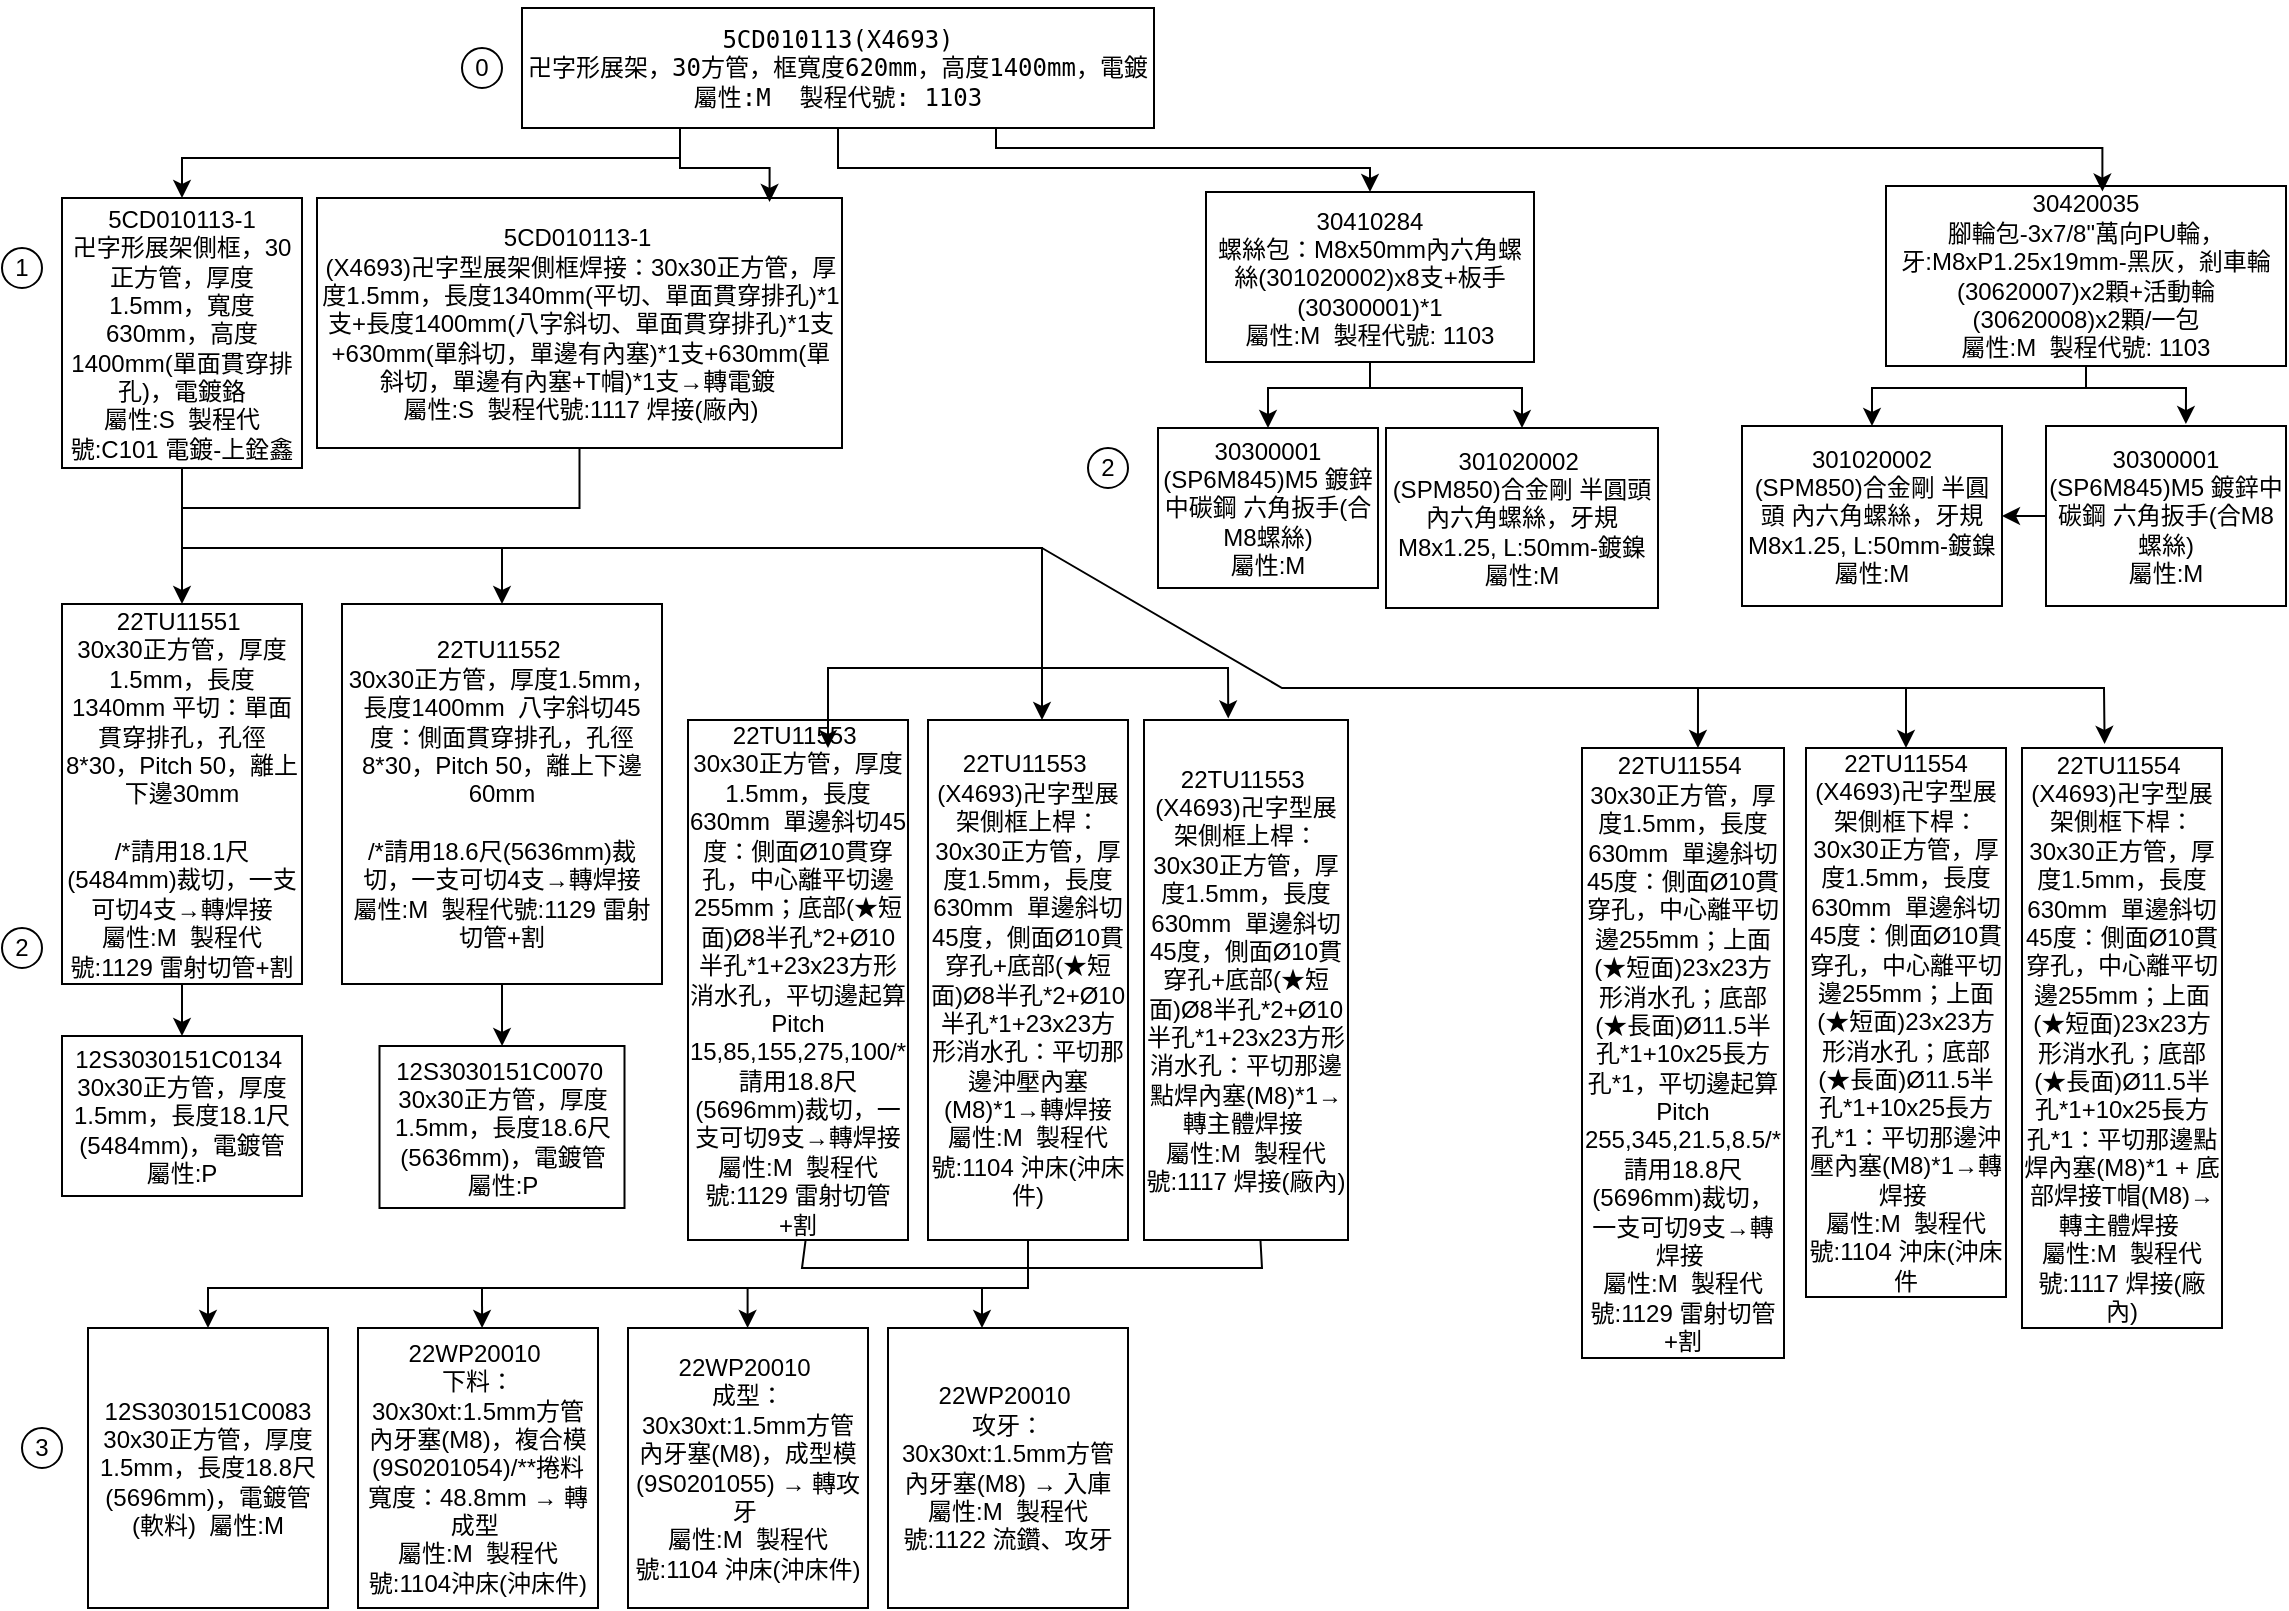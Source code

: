 <mxfile version="24.2.8" type="github">
  <diagram id="C5RBs43oDa-KdzZeNtuy" name="Page-1">
    <mxGraphModel dx="1024" dy="551" grid="1" gridSize="10" guides="1" tooltips="1" connect="1" arrows="1" fold="1" page="1" pageScale="1" pageWidth="1169" pageHeight="827" math="0" shadow="0">
      <root>
        <mxCell id="WIyWlLk6GJQsqaUBKTNV-0" />
        <mxCell id="WIyWlLk6GJQsqaUBKTNV-1" parent="WIyWlLk6GJQsqaUBKTNV-0" />
        <mxCell id="io9VJMqO0ZMELUNDM5LC-114" style="edgeStyle=orthogonalEdgeStyle;rounded=0;orthogonalLoop=1;jettySize=auto;html=1;exitX=0.25;exitY=1;exitDx=0;exitDy=0;entryX=0.5;entryY=0;entryDx=0;entryDy=0;" edge="1" parent="WIyWlLk6GJQsqaUBKTNV-1" source="io9VJMqO0ZMELUNDM5LC-0" target="io9VJMqO0ZMELUNDM5LC-1">
          <mxGeometry relative="1" as="geometry">
            <Array as="points">
              <mxPoint x="349" y="85" />
              <mxPoint x="100" y="85" />
            </Array>
          </mxGeometry>
        </mxCell>
        <mxCell id="io9VJMqO0ZMELUNDM5LC-189" style="edgeStyle=orthogonalEdgeStyle;rounded=0;orthogonalLoop=1;jettySize=auto;html=1;" edge="1" parent="WIyWlLk6GJQsqaUBKTNV-1" source="io9VJMqO0ZMELUNDM5LC-0" target="io9VJMqO0ZMELUNDM5LC-2">
          <mxGeometry relative="1" as="geometry">
            <Array as="points">
              <mxPoint x="428" y="90" />
              <mxPoint x="694" y="90" />
            </Array>
          </mxGeometry>
        </mxCell>
        <mxCell id="io9VJMqO0ZMELUNDM5LC-0" value="&lt;pre&gt;5CD010113(X4693)&lt;br&gt;卍字形展架，30方管，框寬度620mm，高度1400mm，電鍍&lt;br&gt;屬性:M&amp;nbsp; 製程代號: 1103&lt;/pre&gt;" style="rounded=0;whiteSpace=wrap;html=1;align=center;" vertex="1" parent="WIyWlLk6GJQsqaUBKTNV-1">
          <mxGeometry x="270" y="10" width="316" height="60" as="geometry" />
        </mxCell>
        <mxCell id="io9VJMqO0ZMELUNDM5LC-202" style="edgeStyle=orthogonalEdgeStyle;rounded=0;orthogonalLoop=1;jettySize=auto;html=1;entryX=0.5;entryY=0;entryDx=0;entryDy=0;" edge="1" parent="WIyWlLk6GJQsqaUBKTNV-1" source="io9VJMqO0ZMELUNDM5LC-1" target="io9VJMqO0ZMELUNDM5LC-23">
          <mxGeometry relative="1" as="geometry">
            <mxPoint x="260" y="320" as="targetPoint" />
            <Array as="points">
              <mxPoint x="100" y="280" />
              <mxPoint x="260" y="280" />
            </Array>
          </mxGeometry>
        </mxCell>
        <mxCell id="io9VJMqO0ZMELUNDM5LC-204" style="edgeStyle=orthogonalEdgeStyle;rounded=0;orthogonalLoop=1;jettySize=auto;html=1;" edge="1" parent="WIyWlLk6GJQsqaUBKTNV-1" source="io9VJMqO0ZMELUNDM5LC-1" target="io9VJMqO0ZMELUNDM5LC-81">
          <mxGeometry relative="1" as="geometry">
            <Array as="points">
              <mxPoint x="100" y="280" />
              <mxPoint x="530" y="280" />
            </Array>
          </mxGeometry>
        </mxCell>
        <mxCell id="io9VJMqO0ZMELUNDM5LC-1" value="5CD010113-1&lt;div&gt;卍字形展架側框，30正方管，厚度1.5mm，寬度630mm，高度1400mm(單面貫穿排孔)，電鍍鉻&lt;br&gt;&lt;/div&gt;&lt;div&gt;屬性:S&amp;nbsp; 製程代號:C101 電鍍-上銓鑫&lt;br&gt;&lt;/div&gt;" style="rounded=0;whiteSpace=wrap;html=1;" vertex="1" parent="WIyWlLk6GJQsqaUBKTNV-1">
          <mxGeometry x="40" y="105" width="120" height="135" as="geometry" />
        </mxCell>
        <mxCell id="io9VJMqO0ZMELUNDM5LC-190" style="edgeStyle=orthogonalEdgeStyle;rounded=0;orthogonalLoop=1;jettySize=auto;html=1;entryX=0.5;entryY=0;entryDx=0;entryDy=0;" edge="1" parent="WIyWlLk6GJQsqaUBKTNV-1" source="io9VJMqO0ZMELUNDM5LC-2" target="io9VJMqO0ZMELUNDM5LC-14">
          <mxGeometry relative="1" as="geometry">
            <Array as="points">
              <mxPoint x="694" y="200" />
              <mxPoint x="770" y="200" />
            </Array>
          </mxGeometry>
        </mxCell>
        <mxCell id="io9VJMqO0ZMELUNDM5LC-191" style="edgeStyle=orthogonalEdgeStyle;rounded=0;orthogonalLoop=1;jettySize=auto;html=1;entryX=0.5;entryY=0;entryDx=0;entryDy=0;" edge="1" parent="WIyWlLk6GJQsqaUBKTNV-1" source="io9VJMqO0ZMELUNDM5LC-2" target="io9VJMqO0ZMELUNDM5LC-15">
          <mxGeometry relative="1" as="geometry">
            <Array as="points">
              <mxPoint x="694" y="200" />
              <mxPoint x="643" y="200" />
            </Array>
          </mxGeometry>
        </mxCell>
        <mxCell id="io9VJMqO0ZMELUNDM5LC-2" value="&lt;p&gt;30410284&lt;br&gt;螺絲包：M8x50mm內六角螺絲(301020002)x8支+板手(30300001)*1&lt;br&gt;屬性:M&amp;nbsp; 製程代號: 1103&lt;/p&gt;" style="rounded=0;whiteSpace=wrap;html=1;" vertex="1" parent="WIyWlLk6GJQsqaUBKTNV-1">
          <mxGeometry x="612" y="102" width="164" height="85" as="geometry" />
        </mxCell>
        <mxCell id="io9VJMqO0ZMELUNDM5LC-19" style="edgeStyle=orthogonalEdgeStyle;rounded=0;orthogonalLoop=1;jettySize=auto;html=1;exitX=0.5;exitY=1;exitDx=0;exitDy=0;entryX=0.5;entryY=0;entryDx=0;entryDy=0;" edge="1" parent="WIyWlLk6GJQsqaUBKTNV-1" source="io9VJMqO0ZMELUNDM5LC-5" target="io9VJMqO0ZMELUNDM5LC-11">
          <mxGeometry relative="1" as="geometry">
            <Array as="points">
              <mxPoint x="1052" y="200" />
              <mxPoint x="945" y="200" />
            </Array>
          </mxGeometry>
        </mxCell>
        <mxCell id="io9VJMqO0ZMELUNDM5LC-5" value="30420035&lt;div&gt;腳輪包-3x7/8&quot;萬向PU輪，牙:M8xP1.25x19mm-黑灰，剎車輪(30620007)x2顆+活動輪(30620008)x2顆/一包&lt;br&gt;&lt;/div&gt;&lt;div&gt;屬性:M&amp;nbsp; 製程代號: 1103&lt;br&gt;&lt;/div&gt;" style="rounded=0;whiteSpace=wrap;html=1;" vertex="1" parent="WIyWlLk6GJQsqaUBKTNV-1">
          <mxGeometry x="952" y="99" width="200" height="90" as="geometry" />
        </mxCell>
        <mxCell id="io9VJMqO0ZMELUNDM5LC-11" value="301020002&lt;div&gt;(SPM850)合金剛 半圓頭 內六角螺絲，牙規M8x1.25, L:50mm-鍍鎳&lt;br&gt;&lt;/div&gt;&lt;div&gt;屬性:M&lt;br&gt;&lt;/div&gt;" style="rounded=0;whiteSpace=wrap;html=1;" vertex="1" parent="WIyWlLk6GJQsqaUBKTNV-1">
          <mxGeometry x="880" y="219" width="130" height="90" as="geometry" />
        </mxCell>
        <mxCell id="io9VJMqO0ZMELUNDM5LC-200" style="edgeStyle=orthogonalEdgeStyle;rounded=0;orthogonalLoop=1;jettySize=auto;html=1;" edge="1" parent="WIyWlLk6GJQsqaUBKTNV-1" source="io9VJMqO0ZMELUNDM5LC-12" target="io9VJMqO0ZMELUNDM5LC-11">
          <mxGeometry relative="1" as="geometry" />
        </mxCell>
        <mxCell id="io9VJMqO0ZMELUNDM5LC-12" value="30300001&lt;div&gt;(SP6M845)M5 鍍鋅中碳鋼 六角扳手(合M8螺絲)&lt;br&gt;&lt;/div&gt;&lt;div&gt;屬性:M&lt;br&gt;&lt;/div&gt;" style="rounded=0;whiteSpace=wrap;html=1;" vertex="1" parent="WIyWlLk6GJQsqaUBKTNV-1">
          <mxGeometry x="1032" y="219" width="120" height="90" as="geometry" />
        </mxCell>
        <mxCell id="io9VJMqO0ZMELUNDM5LC-14" value="301020002&amp;nbsp;&lt;div&gt;(SPM850)合金剛 半圓頭 內六角螺絲，牙規M8x1.25, L:50mm-鍍鎳&lt;/div&gt;&lt;div&gt;屬性:M&lt;br&gt;&lt;/div&gt;" style="rounded=0;whiteSpace=wrap;html=1;" vertex="1" parent="WIyWlLk6GJQsqaUBKTNV-1">
          <mxGeometry x="702" y="220" width="136" height="90" as="geometry" />
        </mxCell>
        <mxCell id="io9VJMqO0ZMELUNDM5LC-15" value="30300001 (SP6M845)M5 鍍鋅中碳鋼 六角扳手(合M8螺絲)&lt;div&gt;屬性:M&lt;br&gt;&lt;/div&gt;" style="rounded=0;whiteSpace=wrap;html=1;" vertex="1" parent="WIyWlLk6GJQsqaUBKTNV-1">
          <mxGeometry x="588" y="220" width="110" height="80" as="geometry" />
        </mxCell>
        <mxCell id="io9VJMqO0ZMELUNDM5LC-18" style="edgeStyle=orthogonalEdgeStyle;rounded=0;orthogonalLoop=1;jettySize=auto;html=1;entryX=0.583;entryY=-0.011;entryDx=0;entryDy=0;entryPerimeter=0;" edge="1" parent="WIyWlLk6GJQsqaUBKTNV-1" source="io9VJMqO0ZMELUNDM5LC-5" target="io9VJMqO0ZMELUNDM5LC-12">
          <mxGeometry relative="1" as="geometry">
            <Array as="points">
              <mxPoint x="1052" y="200" />
              <mxPoint x="1102" y="200" />
            </Array>
          </mxGeometry>
        </mxCell>
        <mxCell id="io9VJMqO0ZMELUNDM5LC-37" style="edgeStyle=orthogonalEdgeStyle;rounded=0;orthogonalLoop=1;jettySize=auto;html=1;entryX=0.5;entryY=0;entryDx=0;entryDy=0;" edge="1" parent="WIyWlLk6GJQsqaUBKTNV-1" source="io9VJMqO0ZMELUNDM5LC-22" target="io9VJMqO0ZMELUNDM5LC-35">
          <mxGeometry relative="1" as="geometry" />
        </mxCell>
        <mxCell id="io9VJMqO0ZMELUNDM5LC-22" value="22TU11551&amp;nbsp;&lt;div&gt;30x30正方管，厚度1.5mm，長度1340mm 平切：單面貫穿排孔，孔徑8*30，Pitch 50，離上下邊30mm&lt;/div&gt;&lt;div&gt;&lt;br&gt;&lt;/div&gt;&lt;div&gt;/*&lt;span style=&quot;background-color: initial;&quot;&gt;請用18.1尺(5484mm)裁切，一支可切4支→轉焊接&lt;/span&gt;&lt;/div&gt;&lt;div&gt;&lt;span style=&quot;background-color: initial;&quot;&gt;屬性:M&amp;nbsp; 製程代號:1129 雷射切管+割&lt;/span&gt;&lt;/div&gt;" style="rounded=0;whiteSpace=wrap;html=1;" vertex="1" parent="WIyWlLk6GJQsqaUBKTNV-1">
          <mxGeometry x="40" y="308" width="120" height="190" as="geometry" />
        </mxCell>
        <mxCell id="io9VJMqO0ZMELUNDM5LC-197" value="" style="edgeStyle=orthogonalEdgeStyle;rounded=0;orthogonalLoop=1;jettySize=auto;html=1;" edge="1" parent="WIyWlLk6GJQsqaUBKTNV-1" source="io9VJMqO0ZMELUNDM5LC-23" target="io9VJMqO0ZMELUNDM5LC-38">
          <mxGeometry relative="1" as="geometry" />
        </mxCell>
        <mxCell id="io9VJMqO0ZMELUNDM5LC-23" value="22TU11552&amp;nbsp;&lt;div&gt;30x30正方管，厚度1.5mm，長度1400mm&amp;nbsp; 八字斜切45度：側面貫穿排孔，孔徑8*30，Pitch 50，離上下邊60mm&lt;/div&gt;&lt;div&gt;&lt;br&gt;&lt;/div&gt;&lt;div&gt;/*&lt;span style=&quot;background-color: initial;&quot;&gt;請用18.6尺(5636mm)裁切，一支可切4支→轉焊接&lt;/span&gt;&lt;/div&gt;&lt;div&gt;&lt;span style=&quot;background-color: initial;&quot;&gt;屬性:M&amp;nbsp; 製程代號:1129 雷射切管+割&lt;/span&gt;&lt;/div&gt;" style="rounded=0;whiteSpace=wrap;html=1;" vertex="1" parent="WIyWlLk6GJQsqaUBKTNV-1">
          <mxGeometry x="180" y="308" width="160" height="190" as="geometry" />
        </mxCell>
        <mxCell id="io9VJMqO0ZMELUNDM5LC-35" value="12S3030151C0134&amp;nbsp;&lt;div&gt;30x30正方管，厚度1.5mm，長度18.1尺(5484mm)，電鍍管&lt;/div&gt;&lt;div&gt;屬性:P&lt;/div&gt;" style="rounded=0;whiteSpace=wrap;html=1;align=center;" vertex="1" parent="WIyWlLk6GJQsqaUBKTNV-1">
          <mxGeometry x="40" y="524" width="120" height="80" as="geometry" />
        </mxCell>
        <mxCell id="io9VJMqO0ZMELUNDM5LC-38" value="12S3030151C0070&amp;nbsp;&lt;div&gt;30x30正方管，厚度1.5mm，長度18.6尺(5636mm)，電鍍管&lt;/div&gt;&lt;div&gt;屬性:P&lt;/div&gt;" style="rounded=0;whiteSpace=wrap;html=1;" vertex="1" parent="WIyWlLk6GJQsqaUBKTNV-1">
          <mxGeometry x="198.75" y="529" width="122.5" height="81" as="geometry" />
        </mxCell>
        <mxCell id="io9VJMqO0ZMELUNDM5LC-60" value="0" style="ellipse;whiteSpace=wrap;html=1;aspect=fixed;" vertex="1" parent="WIyWlLk6GJQsqaUBKTNV-1">
          <mxGeometry x="240" y="30" width="20" height="20" as="geometry" />
        </mxCell>
        <mxCell id="io9VJMqO0ZMELUNDM5LC-61" value="1" style="ellipse;whiteSpace=wrap;html=1;aspect=fixed;" vertex="1" parent="WIyWlLk6GJQsqaUBKTNV-1">
          <mxGeometry x="10" y="130" width="20" height="20" as="geometry" />
        </mxCell>
        <mxCell id="io9VJMqO0ZMELUNDM5LC-62" value="2" style="ellipse;whiteSpace=wrap;html=1;aspect=fixed;" vertex="1" parent="WIyWlLk6GJQsqaUBKTNV-1">
          <mxGeometry x="553" y="230" width="20" height="20" as="geometry" />
        </mxCell>
        <mxCell id="io9VJMqO0ZMELUNDM5LC-63" value="2" style="ellipse;whiteSpace=wrap;html=1;aspect=fixed;" vertex="1" parent="WIyWlLk6GJQsqaUBKTNV-1">
          <mxGeometry x="10" y="470" width="20" height="20" as="geometry" />
        </mxCell>
        <mxCell id="io9VJMqO0ZMELUNDM5LC-77" value="3" style="ellipse;whiteSpace=wrap;html=1;aspect=fixed;" vertex="1" parent="WIyWlLk6GJQsqaUBKTNV-1">
          <mxGeometry x="20" y="720" width="20" height="20" as="geometry" />
        </mxCell>
        <mxCell id="io9VJMqO0ZMELUNDM5LC-79" value="&lt;div&gt;22TU11553&amp;nbsp;&lt;/div&gt;&lt;div&gt;30x30正方管，厚度1.5mm，長度630mm&amp;nbsp; 單邊斜切45度：側面Ø10貫穿孔，中心離平切邊255mm；底部(★短面)Ø8半孔*2+Ø10半孔*1+23x23方形消水孔，平切邊起算Pitch 15,85,155,275,100/*請用18.8尺(5696mm)裁切，一支可切9支→轉焊接 屬性:M&amp;nbsp; 製程代號:1129 雷射切管+割&lt;/div&gt;" style="rounded=0;whiteSpace=wrap;html=1;align=center;" vertex="1" parent="WIyWlLk6GJQsqaUBKTNV-1">
          <mxGeometry x="353" y="366" width="110" height="260" as="geometry" />
        </mxCell>
        <mxCell id="io9VJMqO0ZMELUNDM5LC-211" style="edgeStyle=orthogonalEdgeStyle;rounded=0;orthogonalLoop=1;jettySize=auto;html=1;entryX=0.5;entryY=0;entryDx=0;entryDy=0;" edge="1" parent="WIyWlLk6GJQsqaUBKTNV-1" source="io9VJMqO0ZMELUNDM5LC-81" target="io9VJMqO0ZMELUNDM5LC-157">
          <mxGeometry relative="1" as="geometry">
            <Array as="points">
              <mxPoint x="523" y="650" />
              <mxPoint x="113" y="650" />
            </Array>
          </mxGeometry>
        </mxCell>
        <mxCell id="io9VJMqO0ZMELUNDM5LC-81" value="22TU11553&amp;nbsp;&lt;div&gt;(X4693)卍字型展架側框上桿：30x30正方管，厚度1.5mm，長度630mm&amp;nbsp; 單邊斜切45度，側面Ø10貫穿孔+底部(★短面)Ø8半孔*2+Ø10半孔*1+23x23方形消水孔：平切那邊沖壓內塞(M8)*1→轉焊接 屬性:M&amp;nbsp; 製程代號:1104 沖床(沖床件)&lt;/div&gt;" style="rounded=0;whiteSpace=wrap;html=1;" vertex="1" parent="WIyWlLk6GJQsqaUBKTNV-1">
          <mxGeometry x="473" y="366" width="100" height="260" as="geometry" />
        </mxCell>
        <mxCell id="io9VJMqO0ZMELUNDM5LC-85" value="22TU11553&amp;nbsp;&lt;div&gt;(X4693)卍字型展架側框上桿：30x30正方管，厚度1.5mm，長度630mm&amp;nbsp; 單邊斜切45度，側面Ø10貫穿孔+底部(★短面)Ø8半孔*2+Ø10半孔*1+23x23方形消水孔：平切那邊點焊內塞(M8)*1→轉主體焊接&amp;nbsp;&lt;/div&gt;&lt;div&gt;屬性:M&amp;nbsp; 製程代號:1117 焊接(廠內)&lt;/div&gt;" style="rounded=0;whiteSpace=wrap;html=1;" vertex="1" parent="WIyWlLk6GJQsqaUBKTNV-1">
          <mxGeometry x="581" y="366" width="102" height="260" as="geometry" />
        </mxCell>
        <mxCell id="io9VJMqO0ZMELUNDM5LC-166" style="edgeStyle=orthogonalEdgeStyle;rounded=0;orthogonalLoop=1;jettySize=auto;html=1;entryX=0.5;entryY=0;entryDx=0;entryDy=0;" edge="1" parent="WIyWlLk6GJQsqaUBKTNV-1" source="io9VJMqO0ZMELUNDM5LC-98" target="io9VJMqO0ZMELUNDM5LC-22">
          <mxGeometry relative="1" as="geometry">
            <Array as="points">
              <mxPoint x="299" y="260" />
              <mxPoint x="100" y="260" />
            </Array>
          </mxGeometry>
        </mxCell>
        <mxCell id="io9VJMqO0ZMELUNDM5LC-98" value="5CD010113-1&amp;nbsp;&lt;div&gt;(X4693)卍字型展架側框焊接：30x30正方管，厚度1.5mm，長度1340mm(平切、單面貫穿排孔)*1支+長度1400mm(八字斜切、單面貫穿排孔)*1支+630mm(單斜切，單邊有內塞)*1支+630mm(單斜切，單邊有內塞+T帽)*1支→轉電鍍&amp;nbsp;&lt;/div&gt;&lt;div&gt;屬性:S&amp;nbsp; 製程代號:1117 焊接(廠內)&lt;/div&gt;" style="rounded=0;whiteSpace=wrap;html=1;" vertex="1" parent="WIyWlLk6GJQsqaUBKTNV-1">
          <mxGeometry x="167.5" y="105" width="262.5" height="125" as="geometry" />
        </mxCell>
        <mxCell id="io9VJMqO0ZMELUNDM5LC-115" style="edgeStyle=orthogonalEdgeStyle;rounded=0;orthogonalLoop=1;jettySize=auto;html=1;exitX=0.25;exitY=1;exitDx=0;exitDy=0;entryX=0.862;entryY=0.016;entryDx=0;entryDy=0;entryPerimeter=0;" edge="1" parent="WIyWlLk6GJQsqaUBKTNV-1" source="io9VJMqO0ZMELUNDM5LC-0" target="io9VJMqO0ZMELUNDM5LC-98">
          <mxGeometry relative="1" as="geometry" />
        </mxCell>
        <mxCell id="io9VJMqO0ZMELUNDM5LC-116" style="edgeStyle=orthogonalEdgeStyle;rounded=0;orthogonalLoop=1;jettySize=auto;html=1;exitX=0.75;exitY=1;exitDx=0;exitDy=0;entryX=0.541;entryY=0.031;entryDx=0;entryDy=0;entryPerimeter=0;" edge="1" parent="WIyWlLk6GJQsqaUBKTNV-1" source="io9VJMqO0ZMELUNDM5LC-0" target="io9VJMqO0ZMELUNDM5LC-5">
          <mxGeometry relative="1" as="geometry">
            <Array as="points">
              <mxPoint x="507" y="80" />
              <mxPoint x="1060" y="80" />
            </Array>
          </mxGeometry>
        </mxCell>
        <mxCell id="io9VJMqO0ZMELUNDM5LC-130" value="&lt;div&gt;22TU11554&amp;nbsp;&lt;/div&gt;&lt;div&gt;30x30正方管，厚度1.5mm，長度630mm&amp;nbsp; 單邊斜切45度：側面Ø10貫穿孔，中心離平切邊255mm；上面(★短面)23x23方形消水孔；底部(★長面)Ø11.5半孔*1+10x25長方孔*1，平切邊起算Pitch 255,345,21.5,8.5/*請用18.8尺(5696mm)裁切，一支可切9支→轉焊接&amp;nbsp;&lt;/div&gt;&lt;div&gt;屬性:M&amp;nbsp; 製程代號:1129 雷射切管+割&lt;/div&gt;" style="rounded=0;whiteSpace=wrap;html=1;" vertex="1" parent="WIyWlLk6GJQsqaUBKTNV-1">
          <mxGeometry x="800" y="380" width="101" height="305" as="geometry" />
        </mxCell>
        <mxCell id="io9VJMqO0ZMELUNDM5LC-131" value="&lt;div&gt;22TU11554 (X4693)卍字型展架側框下桿：30x30正方管，厚度1.5mm，長度630mm&amp;nbsp; 單邊斜切45度：側面Ø10貫穿孔，中心離平切邊255mm；上面(★短面)23x23方形消水孔；底部(★長面)Ø11.5半孔*1+10x25長方孔*1：平切那邊沖壓內塞(M8)*1→轉焊接&amp;nbsp;&lt;/div&gt;&lt;div&gt;屬性:M&amp;nbsp; 製程代號:1104 沖床(沖床件&lt;/div&gt;" style="rounded=0;whiteSpace=wrap;html=1;" vertex="1" parent="WIyWlLk6GJQsqaUBKTNV-1">
          <mxGeometry x="912" y="380" width="100" height="274.5" as="geometry" />
        </mxCell>
        <mxCell id="io9VJMqO0ZMELUNDM5LC-135" value="22TU11554&amp;nbsp;&lt;div&gt;(X4693)卍字型展架側框下桿：30x30正方管，厚度1.5mm，長度630mm&amp;nbsp; 單邊斜切45度：側面Ø10貫穿孔，中心離平切邊255mm；上面(★短面)23x23方形消水孔；底部(★長面)Ø11.5半孔*1+10x25長方孔*1：平切那邊點焊內塞(M8)*1 + 底部焊接T帽(M8)→轉主體焊接&amp;nbsp;&lt;/div&gt;&lt;div&gt;屬性:M&amp;nbsp; 製程代號:1117 焊接(廠內)&lt;/div&gt;" style="rounded=0;whiteSpace=wrap;html=1;" vertex="1" parent="WIyWlLk6GJQsqaUBKTNV-1">
          <mxGeometry x="1020" y="380" width="100" height="290" as="geometry" />
        </mxCell>
        <mxCell id="io9VJMqO0ZMELUNDM5LC-157" value="12S3030151C0083&lt;div&gt;30x30正方管，厚度1.5mm，長度18.8尺(5696mm)，電鍍管(軟料)&amp;nbsp;&amp;nbsp;屬性:M&lt;br&gt;&lt;/div&gt;" style="rounded=0;whiteSpace=wrap;html=1;" vertex="1" parent="WIyWlLk6GJQsqaUBKTNV-1">
          <mxGeometry x="53" y="670" width="120" height="140" as="geometry" />
        </mxCell>
        <mxCell id="io9VJMqO0ZMELUNDM5LC-176" value="22WP20010&amp;nbsp;&lt;div&gt;下料：30x30xt:1.5mm方管內牙塞(M8)，複合模(9S0201054)/**捲料寬度：48.8mm → 轉成型&amp;nbsp;&lt;/div&gt;&lt;div&gt;屬性:M&amp;nbsp; 製程代號:1104沖床(沖床件)&lt;/div&gt;" style="rounded=0;whiteSpace=wrap;html=1;" vertex="1" parent="WIyWlLk6GJQsqaUBKTNV-1">
          <mxGeometry x="188" y="670" width="120" height="140" as="geometry" />
        </mxCell>
        <mxCell id="io9VJMqO0ZMELUNDM5LC-178" value="22WP20010&amp;nbsp;&lt;div&gt;成型：30x30xt:1.5mm方管內牙塞(M8)，成型模(9S0201055) → 轉攻牙&amp;nbsp;&lt;/div&gt;&lt;div&gt;屬性:M&amp;nbsp; 製程代號:1104 沖床(沖床件)&lt;/div&gt;" style="rounded=0;whiteSpace=wrap;html=1;" vertex="1" parent="WIyWlLk6GJQsqaUBKTNV-1">
          <mxGeometry x="323" y="670" width="120" height="140" as="geometry" />
        </mxCell>
        <mxCell id="io9VJMqO0ZMELUNDM5LC-179" value="22WP20010&amp;nbsp;&lt;div&gt;攻牙：30x30xt:1.5mm方管內牙塞(M8) → 入庫 屬性:M&amp;nbsp; 製程代號:1122 流鑽、攻牙&lt;/div&gt;" style="rounded=0;whiteSpace=wrap;html=1;" vertex="1" parent="WIyWlLk6GJQsqaUBKTNV-1">
          <mxGeometry x="453" y="670" width="120" height="140" as="geometry" />
        </mxCell>
        <mxCell id="io9VJMqO0ZMELUNDM5LC-192" value="" style="endArrow=classic;html=1;rounded=0;entryX=0.413;entryY=-0.007;entryDx=0;entryDy=0;entryPerimeter=0;" edge="1" parent="WIyWlLk6GJQsqaUBKTNV-1" target="io9VJMqO0ZMELUNDM5LC-135">
          <mxGeometry width="50" height="50" relative="1" as="geometry">
            <mxPoint x="962" y="350" as="sourcePoint" />
            <mxPoint x="1068" y="354" as="targetPoint" />
            <Array as="points">
              <mxPoint x="1061" y="350" />
            </Array>
          </mxGeometry>
        </mxCell>
        <mxCell id="io9VJMqO0ZMELUNDM5LC-193" value="" style="endArrow=classic;html=1;rounded=0;entryX=0.574;entryY=0;entryDx=0;entryDy=0;entryPerimeter=0;" edge="1" parent="WIyWlLk6GJQsqaUBKTNV-1" target="io9VJMqO0ZMELUNDM5LC-130">
          <mxGeometry width="50" height="50" relative="1" as="geometry">
            <mxPoint x="968" y="350" as="sourcePoint" />
            <mxPoint x="858" y="370" as="targetPoint" />
            <Array as="points">
              <mxPoint x="858" y="350" />
            </Array>
          </mxGeometry>
        </mxCell>
        <mxCell id="io9VJMqO0ZMELUNDM5LC-195" value="" style="endArrow=classic;html=1;rounded=0;entryX=0.413;entryY=-0.003;entryDx=0;entryDy=0;entryPerimeter=0;" edge="1" parent="WIyWlLk6GJQsqaUBKTNV-1" target="io9VJMqO0ZMELUNDM5LC-85">
          <mxGeometry width="50" height="50" relative="1" as="geometry">
            <mxPoint x="533" y="340" as="sourcePoint" />
            <mxPoint x="633" y="320" as="targetPoint" />
            <Array as="points">
              <mxPoint x="583" y="340" />
              <mxPoint x="623" y="340" />
            </Array>
          </mxGeometry>
        </mxCell>
        <mxCell id="io9VJMqO0ZMELUNDM5LC-196" value="" style="endArrow=classic;html=1;rounded=0;" edge="1" parent="WIyWlLk6GJQsqaUBKTNV-1">
          <mxGeometry width="50" height="50" relative="1" as="geometry">
            <mxPoint x="533" y="340" as="sourcePoint" />
            <mxPoint x="423" y="380" as="targetPoint" />
            <Array as="points">
              <mxPoint x="423" y="340" />
            </Array>
          </mxGeometry>
        </mxCell>
        <mxCell id="io9VJMqO0ZMELUNDM5LC-206" value="" style="endArrow=classic;html=1;rounded=0;entryX=0.5;entryY=0;entryDx=0;entryDy=0;" edge="1" parent="WIyWlLk6GJQsqaUBKTNV-1" target="io9VJMqO0ZMELUNDM5LC-131">
          <mxGeometry width="50" height="50" relative="1" as="geometry">
            <mxPoint x="530" y="280" as="sourcePoint" />
            <mxPoint x="830" y="360" as="targetPoint" />
            <Array as="points">
              <mxPoint x="650" y="350" />
              <mxPoint x="962" y="350" />
            </Array>
          </mxGeometry>
        </mxCell>
        <mxCell id="io9VJMqO0ZMELUNDM5LC-213" value="" style="endArrow=none;html=1;rounded=0;" edge="1" parent="WIyWlLk6GJQsqaUBKTNV-1" target="io9VJMqO0ZMELUNDM5LC-85">
          <mxGeometry width="50" height="50" relative="1" as="geometry">
            <mxPoint x="520" y="640" as="sourcePoint" />
            <mxPoint x="640" y="630" as="targetPoint" />
            <Array as="points">
              <mxPoint x="580" y="640" />
              <mxPoint x="640" y="640" />
            </Array>
          </mxGeometry>
        </mxCell>
        <mxCell id="io9VJMqO0ZMELUNDM5LC-214" value="" style="endArrow=none;html=1;rounded=0;exitX=0.535;exitY=0.999;exitDx=0;exitDy=0;exitPerimeter=0;" edge="1" parent="WIyWlLk6GJQsqaUBKTNV-1" source="io9VJMqO0ZMELUNDM5LC-79">
          <mxGeometry width="50" height="50" relative="1" as="geometry">
            <mxPoint x="410" y="630" as="sourcePoint" />
            <mxPoint x="523" y="640" as="targetPoint" />
            <Array as="points">
              <mxPoint x="410" y="640" />
              <mxPoint x="470" y="640" />
            </Array>
          </mxGeometry>
        </mxCell>
        <mxCell id="io9VJMqO0ZMELUNDM5LC-216" value="" style="endArrow=classic;html=1;rounded=0;entryX=0.517;entryY=0;entryDx=0;entryDy=0;entryPerimeter=0;" edge="1" parent="WIyWlLk6GJQsqaUBKTNV-1" target="io9VJMqO0ZMELUNDM5LC-176">
          <mxGeometry width="50" height="50" relative="1" as="geometry">
            <mxPoint x="250" y="650" as="sourcePoint" />
            <mxPoint x="480" y="620" as="targetPoint" />
          </mxGeometry>
        </mxCell>
        <mxCell id="io9VJMqO0ZMELUNDM5LC-218" value="" style="endArrow=classic;html=1;rounded=0;" edge="1" parent="WIyWlLk6GJQsqaUBKTNV-1">
          <mxGeometry width="50" height="50" relative="1" as="geometry">
            <mxPoint x="382.8" y="650" as="sourcePoint" />
            <mxPoint x="382.8" y="670" as="targetPoint" />
          </mxGeometry>
        </mxCell>
        <mxCell id="io9VJMqO0ZMELUNDM5LC-219" value="" style="endArrow=classic;html=1;rounded=0;" edge="1" parent="WIyWlLk6GJQsqaUBKTNV-1">
          <mxGeometry width="50" height="50" relative="1" as="geometry">
            <mxPoint x="500" y="650" as="sourcePoint" />
            <mxPoint x="500" y="670" as="targetPoint" />
          </mxGeometry>
        </mxCell>
      </root>
    </mxGraphModel>
  </diagram>
</mxfile>
